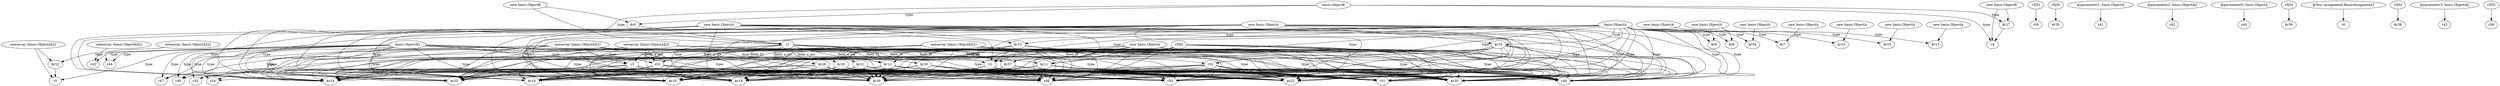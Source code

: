 digraph g {
0[label="basic.ObjectA[]"]
1[label="$r30"]
0->1[label="type"]
2[label="new basic.ObjectA"]
3[label="$r8"]
2->3[label=""]
4[label="r2"]
5[label="$r18"]
4->5[label=""]
6[label="$r22"]
0->6[label="type"]
7[label="$r37"]
8[label="$r25"]
7->8[label=""]
9[label="new basic.ObjectA"]
10[label="$r39"]
9->10[label=""]
11[label="newarray (basic.ObjectA)[2]"]
12[label="r48"]
11->12[label=""]
13[label="r50"]
9->13[label=""]
14[label="new basic.ObjectB"]
15[label="r4"]
14->15[label=""]
16[label="$r14"]
4->16[label=""]
17[label="$r20"]
18[label="$r19"]
17->18[label=""]
19[label="$r12"]
19->16[label=""]
20[label="$r15"]
20->4[label=""]
21[label="r51"]
9->21[label=""]
22[label="r53"]
0->22[label="type"]
23[label="basic.ObjectA"]
24[label="$r13"]
23->24[label="type"]
25[label="r5[0]"]
26[label="r59"]
25->26[label=""]
27[label="newarray (basic.ObjectA)[2]"]
27->8[label=""]
28[label="$r29"]
28->5[label=""]
29[label="newarray (basic.ObjectA)[2]"]
30[label="r49"]
29->30[label=""]
31[label="basic.ObjectB"]
32[label="r1"]
31->32[label="type"]
33[label="$r28"]
33->21[label=""]
34[label="r3"]
34->8[label=""]
35[label="$r11"]
35->5[label=""]
36[label="$r21"]
36->5[label=""]
17->30[label=""]
37[label="r52"]
37->18[label=""]
37->30[label=""]
32->37[label="field: f3"]
35->16[label=""]
38[label="$r24"]
23->38[label="type"]
23->1[label="type"]
39[label="$r16"]
35->39[label=""]
28->16[label=""]
23->6[label="type"]
9->8[label=""]
40[label="new basic.ObjectA"]
40->6[label=""]
41[label="r54"]
22->41[label=""]
36->16[label=""]
22->12[label=""]
33->13[label=""]
33->8[label=""]
20->8[label=""]
29->18[label=""]
22->30[label=""]
23->8[label="type"]
7->6[label=""]
42[label="new basic.ObjectA"]
42->39[label=""]
27->6[label=""]
43[label="$r17"]
31->43[label="type"]
0->21[label="type"]
32->17[label="field: f3"]
20->10[label=""]
23->10[label="type"]
36->8[label=""]
34->10[label=""]
40->10[label=""]
28->8[label=""]
0->41[label="type"]
20->5[label=""]
44[label="r5[0]"]
44->8[label=""]
27->10[label=""]
45[label="r5[0]"]
46[label="$r35"]
45->46[label=""]
47[label="r45"]
0->47[label="type"]
0->12[label="type"]
40->8[label=""]
36->10[label=""]
28->10[label=""]
44->5[label=""]
11->1[label=""]
11->21[label=""]
33->1[label=""]
42->16[label=""]
29->16[label=""]
38->37[label=""]
29->39[label=""]
40->37[label=""]
22->18[label=""]
9->1[label=""]
19->5[label=""]
23->37[label="type"]
29->41[label=""]
7->10[label=""]
4->8[label=""]
9->5[label=""]
44->7[label=""]
48[label="newarray (basic.ObjectA)[2]"]
48->47[label=""]
11->30[label=""]
11->13[label=""]
4->13[label=""]
4->30[label=""]
4->10[label=""]
35->18[label=""]
19->18[label=""]
0->18[label="type"]
17->16[label=""]
34->16[label=""]
49[label="r46"]
0->49[label="type"]
42->18[label=""]
37->12[label=""]
29->12[label=""]
35->8[label=""]
0->13[label="type"]
19->10[label=""]
50[label="new basic.ObjectA"]
51[label="$r9"]
50->51[label=""]
44->30[label=""]
11->18[label=""]
52[label="r55"]
22->52[label=""]
44->10[label=""]
44->13[label=""]
42->30[label=""]
42->13[label=""]
19->30[label=""]
36->6[label=""]
0->30[label="type"]
19->13[label=""]
38->6[label=""]
22->6[label=""]
34->12[label=""]
28->6[label=""]
11->19[label=""]
33->18[label=""]
22->39[label=""]
28->39[label=""]
36->39[label=""]
38->39[label=""]
0->52[label="type"]
27->1[label=""]
53[label="$r32"]
0->53[label="type"]
38->1[label=""]
23->12[label="type"]
22->5[label=""]
20->13[label=""]
33->10[label=""]
20->30[label=""]
9->6[label=""]
28->1[label=""]
40->1[label=""]
20->12[label=""]
20->16[label=""]
33->12[label=""]
4->18[label=""]
23->30[label="type"]
23->13[label="type"]
44->18[label=""]
54[label="@parameter1: basic.ObjectA"]
55[label="r41"]
54->55[label=""]
34->5[label=""]
36->1[label=""]
34->30[label=""]
22->8[label=""]
35->12[label=""]
34->13[label=""]
56[label="r47"]
34->56[label=""]
29->8[label=""]
7->1[label=""]
40->21[label=""]
19->12[label=""]
42->8[label=""]
57[label="@parameter2: basic.ObjectA[]"]
58[label="r42"]
57->58[label=""]
17->12[label=""]
29->5[label=""]
42->5[label=""]
7->21[label=""]
33->16[label=""]
38->21[label=""]
0->5[label="type"]
11->10[label=""]
27->21[label=""]
28->21[label=""]
20->18[label=""]
23->18[label="type"]
35->30[label=""]
36->21[label=""]
35->13[label=""]
27->34[label=""]
32->22[label="field: a_arr"]
44->16[label=""]
29->52[label=""]
0->8[label="type"]
37->16[label=""]
19->1[label=""]
40->39[label=""]
34->49[label=""]
4->12[label=""]
11->16[label=""]
27->39[label=""]
42->1[label=""]
9->30[label=""]
0->16[label="type"]
37->8[label=""]
19->6[label=""]
35->6[label=""]
59[label="$r34"]
23->59[label="type"]
44->12[label=""]
60[label="r44"]
0->60[label="type"]
42->6[label=""]
35->1[label=""]
61[label="new basic.ObjectB"]
61->32[label=""]
4->1[label=""]
29->13[label=""]
23->39[label="type"]
32->34[label="field: a_arr"]
23->16[label="type"]
9->39[label=""]
17->10[label=""]
23->20[label="type"]
0->56[label="type"]
29->10[label=""]
37->10[label=""]
4->6[label=""]
17->13[label=""]
7->39[label=""]
38->5[label=""]
0->34[label="type"]
37->13[label=""]
38->16[label=""]
34->18[label=""]
37->21[label=""]
62[label="@parameter0: basic.ObjectA"]
63[label="r40"]
62->63[label=""]
11->5[label=""]
29->21[label=""]
33->30[label=""]
44->1[label=""]
23->5[label="type"]
29->22[label=""]
22->13[label=""]
29->6[label=""]
42->21[label=""]
27->49[label=""]
23->51[label="type"]
9->18[label=""]
33->5[label=""]
0->39[label="type"]
42->12[label=""]
32->7[label="field: f3"]
34->39[label=""]
64[label="$r6"]
31->64[label="type"]
32->19[label="field: a_arr"]
32->4[label="field: f3"]
38->8[label=""]
65[label="new basic.ObjectA"]
66[label="$r7"]
65->66[label=""]
67[label="newarray (basic.ObjectA)[2]"]
67->60[label=""]
19->8[label=""]
17->8[label=""]
68[label="new basic.ObjectA"]
68->24[label=""]
35->10[label=""]
69[label="r5"]
0->69[label="type"]
32->35[label="field: f3"]
23->4[label="type"]
38->10[label=""]
37->5[label=""]
32->28[label="field: a_arr"]
70[label="new basic.ObjectA"]
71[label="$r10"]
70->71[label=""]
32->36[label="field: a_arr"]
22->21[label=""]
72[label="r5[0]"]
73[label="$r36"]
72->73[label=""]
17->5[label=""]
17->1[label=""]
34->6[label=""]
74[label="@this: assignment.BasicAssignment2"]
75[label="r0"]
74->75[label=""]
9->12[label=""]
7->12[label=""]
23->71[label="type"]
37->1[label=""]
4->21[label=""]
17->6[label=""]
42->35[label=""]
27->12[label=""]
40->5[label=""]
76[label="new basic.ObjectA"]
77[label="$r33"]
76->77[label=""]
78[label="r5[0]"]
79[label="$r38"]
78->79[label=""]
9->16[label=""]
9->20[label=""]
7->16[label=""]
22->1[label=""]
20->1[label=""]
43->15[label=""]
0->10[label="type"]
20->39[label=""]
40->38[label=""]
27->16[label=""]
23->66[label="type"]
11->8[label=""]
27->5[label=""]
23->35[label="type"]
22->16[label=""]
20->6[label=""]
7->5[label=""]
42->10[label=""]
9->4[label=""]
23->3[label="type"]
32->33[label="field: f3"]
44->21[label=""]
23->77[label="type"]
37->39[label=""]
64->32[label=""]
22->10[label=""]
29->1[label=""]
34->21[label=""]
80[label="newarray (basic.ObjectA)[2]"]
80->53[label=""]
81[label="new basic.ObjectA"]
81->59[label=""]
23->21[label="type"]
44->6[label=""]
11->39[label=""]
53->69[label=""]
40->16[label=""]
27->18[label=""]
17->21[label=""]
19->21[label=""]
19->39[label=""]
40->30[label=""]
17->39[label=""]
40->13[label=""]
14->43[label=""]
4->39[label=""]
7->18[label=""]
61->64[label=""]
28->12[label=""]
38->12[label=""]
36->12[label=""]
11->6[label=""]
40->12[label=""]
31->15[label="type"]
20->21[label=""]
28->13[label=""]
37->6[label=""]
38->13[label=""]
38->30[label=""]
28->18[label=""]
36->18[label=""]
28->30[label=""]
82[label="@parameter3: basic.ObjectA[]"]
83[label="r43"]
82->83[label=""]
38->18[label=""]
33->39[label=""]
35->21[label=""]
27->56[label=""]
36->30[label=""]
36->13[label=""]
84[label="r5[0]"]
85[label="r58"]
84->85[label=""]
33->6[label=""]
40->18[label=""]
7->13[label=""]
34->1[label=""]
7->30[label=""]
44->39[label=""]
80->69[label=""]
0->19[label="type"]
27->30[label=""]
27->13[label=""]
}